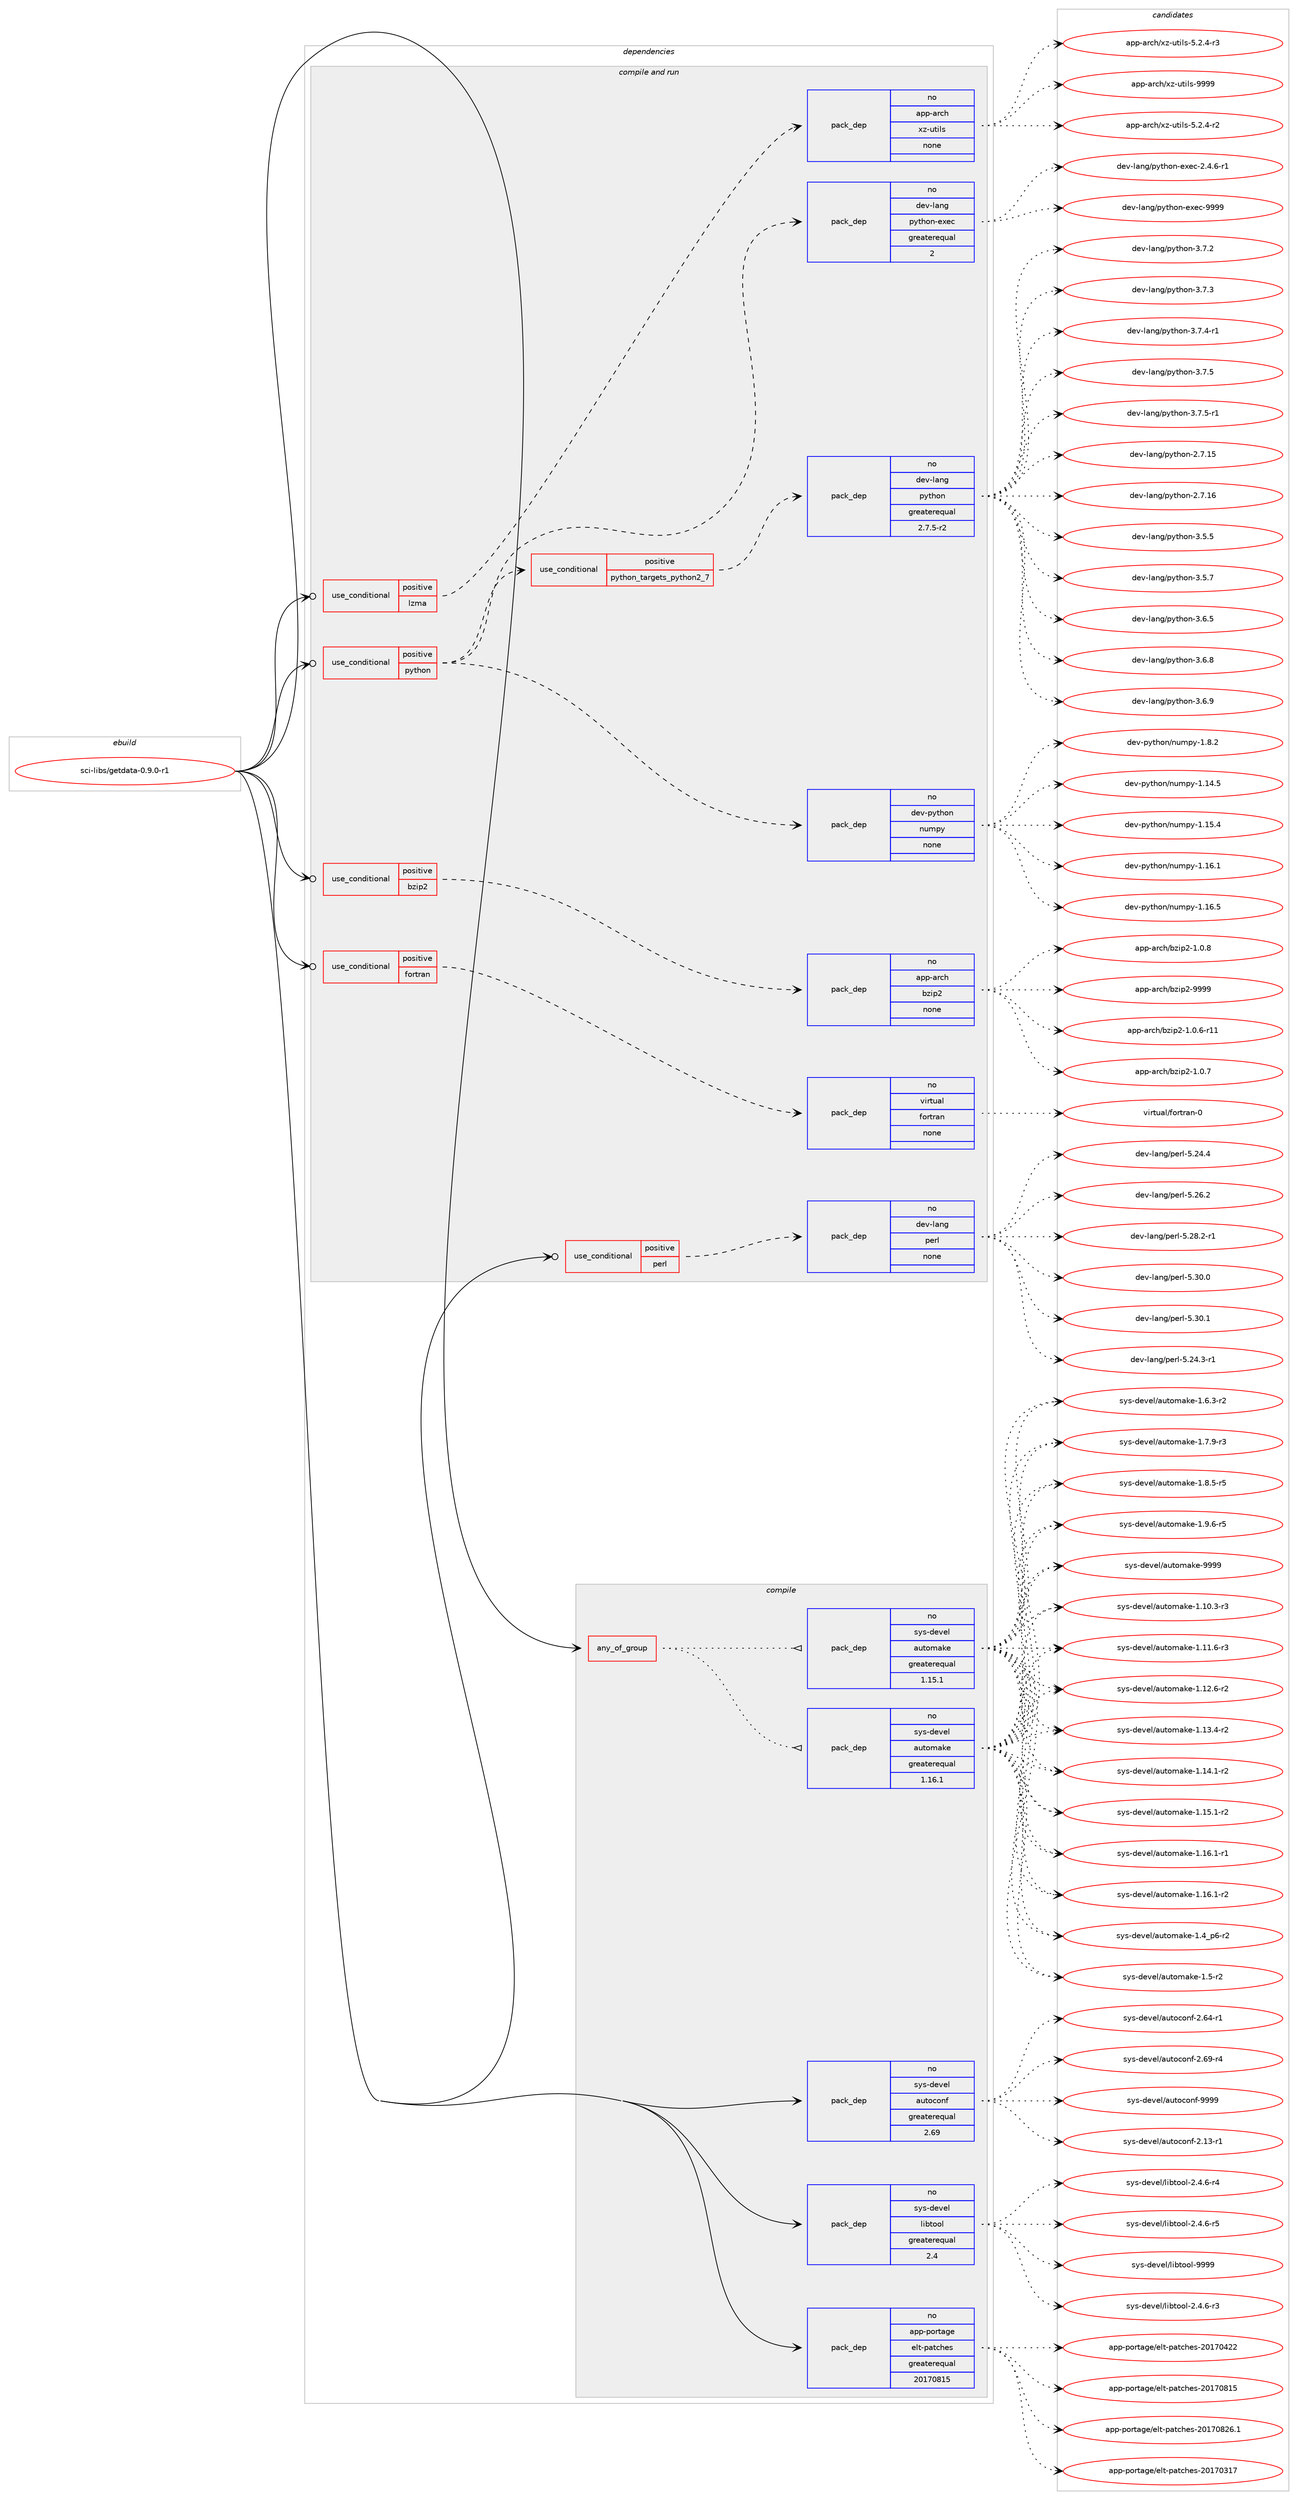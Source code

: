 digraph prolog {

# *************
# Graph options
# *************

newrank=true;
concentrate=true;
compound=true;
graph [rankdir=LR,fontname=Helvetica,fontsize=10,ranksep=1.5];#, ranksep=2.5, nodesep=0.2];
edge  [arrowhead=vee];
node  [fontname=Helvetica,fontsize=10];

# **********
# The ebuild
# **********

subgraph cluster_leftcol {
color=gray;
rank=same;
label=<<i>ebuild</i>>;
id [label="sci-libs/getdata-0.9.0-r1", color=red, width=4, href="../sci-libs/getdata-0.9.0-r1.svg"];
}

# ****************
# The dependencies
# ****************

subgraph cluster_midcol {
color=gray;
label=<<i>dependencies</i>>;
subgraph cluster_compile {
fillcolor="#eeeeee";
style=filled;
label=<<i>compile</i>>;
subgraph any14621 {
dependency857092 [label=<<TABLE BORDER="0" CELLBORDER="1" CELLSPACING="0" CELLPADDING="4"><TR><TD CELLPADDING="10">any_of_group</TD></TR></TABLE>>, shape=none, color=red];subgraph pack633867 {
dependency857093 [label=<<TABLE BORDER="0" CELLBORDER="1" CELLSPACING="0" CELLPADDING="4" WIDTH="220"><TR><TD ROWSPAN="6" CELLPADDING="30">pack_dep</TD></TR><TR><TD WIDTH="110">no</TD></TR><TR><TD>sys-devel</TD></TR><TR><TD>automake</TD></TR><TR><TD>greaterequal</TD></TR><TR><TD>1.16.1</TD></TR></TABLE>>, shape=none, color=blue];
}
dependency857092:e -> dependency857093:w [weight=20,style="dotted",arrowhead="oinv"];
subgraph pack633868 {
dependency857094 [label=<<TABLE BORDER="0" CELLBORDER="1" CELLSPACING="0" CELLPADDING="4" WIDTH="220"><TR><TD ROWSPAN="6" CELLPADDING="30">pack_dep</TD></TR><TR><TD WIDTH="110">no</TD></TR><TR><TD>sys-devel</TD></TR><TR><TD>automake</TD></TR><TR><TD>greaterequal</TD></TR><TR><TD>1.15.1</TD></TR></TABLE>>, shape=none, color=blue];
}
dependency857092:e -> dependency857094:w [weight=20,style="dotted",arrowhead="oinv"];
}
id:e -> dependency857092:w [weight=20,style="solid",arrowhead="vee"];
subgraph pack633869 {
dependency857095 [label=<<TABLE BORDER="0" CELLBORDER="1" CELLSPACING="0" CELLPADDING="4" WIDTH="220"><TR><TD ROWSPAN="6" CELLPADDING="30">pack_dep</TD></TR><TR><TD WIDTH="110">no</TD></TR><TR><TD>app-portage</TD></TR><TR><TD>elt-patches</TD></TR><TR><TD>greaterequal</TD></TR><TR><TD>20170815</TD></TR></TABLE>>, shape=none, color=blue];
}
id:e -> dependency857095:w [weight=20,style="solid",arrowhead="vee"];
subgraph pack633870 {
dependency857096 [label=<<TABLE BORDER="0" CELLBORDER="1" CELLSPACING="0" CELLPADDING="4" WIDTH="220"><TR><TD ROWSPAN="6" CELLPADDING="30">pack_dep</TD></TR><TR><TD WIDTH="110">no</TD></TR><TR><TD>sys-devel</TD></TR><TR><TD>autoconf</TD></TR><TR><TD>greaterequal</TD></TR><TR><TD>2.69</TD></TR></TABLE>>, shape=none, color=blue];
}
id:e -> dependency857096:w [weight=20,style="solid",arrowhead="vee"];
subgraph pack633871 {
dependency857097 [label=<<TABLE BORDER="0" CELLBORDER="1" CELLSPACING="0" CELLPADDING="4" WIDTH="220"><TR><TD ROWSPAN="6" CELLPADDING="30">pack_dep</TD></TR><TR><TD WIDTH="110">no</TD></TR><TR><TD>sys-devel</TD></TR><TR><TD>libtool</TD></TR><TR><TD>greaterequal</TD></TR><TR><TD>2.4</TD></TR></TABLE>>, shape=none, color=blue];
}
id:e -> dependency857097:w [weight=20,style="solid",arrowhead="vee"];
}
subgraph cluster_compileandrun {
fillcolor="#eeeeee";
style=filled;
label=<<i>compile and run</i>>;
subgraph cond208095 {
dependency857098 [label=<<TABLE BORDER="0" CELLBORDER="1" CELLSPACING="0" CELLPADDING="4"><TR><TD ROWSPAN="3" CELLPADDING="10">use_conditional</TD></TR><TR><TD>positive</TD></TR><TR><TD>bzip2</TD></TR></TABLE>>, shape=none, color=red];
subgraph pack633872 {
dependency857099 [label=<<TABLE BORDER="0" CELLBORDER="1" CELLSPACING="0" CELLPADDING="4" WIDTH="220"><TR><TD ROWSPAN="6" CELLPADDING="30">pack_dep</TD></TR><TR><TD WIDTH="110">no</TD></TR><TR><TD>app-arch</TD></TR><TR><TD>bzip2</TD></TR><TR><TD>none</TD></TR><TR><TD></TD></TR></TABLE>>, shape=none, color=blue];
}
dependency857098:e -> dependency857099:w [weight=20,style="dashed",arrowhead="vee"];
}
id:e -> dependency857098:w [weight=20,style="solid",arrowhead="odotvee"];
subgraph cond208096 {
dependency857100 [label=<<TABLE BORDER="0" CELLBORDER="1" CELLSPACING="0" CELLPADDING="4"><TR><TD ROWSPAN="3" CELLPADDING="10">use_conditional</TD></TR><TR><TD>positive</TD></TR><TR><TD>fortran</TD></TR></TABLE>>, shape=none, color=red];
subgraph pack633873 {
dependency857101 [label=<<TABLE BORDER="0" CELLBORDER="1" CELLSPACING="0" CELLPADDING="4" WIDTH="220"><TR><TD ROWSPAN="6" CELLPADDING="30">pack_dep</TD></TR><TR><TD WIDTH="110">no</TD></TR><TR><TD>virtual</TD></TR><TR><TD>fortran</TD></TR><TR><TD>none</TD></TR><TR><TD></TD></TR></TABLE>>, shape=none, color=blue];
}
dependency857100:e -> dependency857101:w [weight=20,style="dashed",arrowhead="vee"];
}
id:e -> dependency857100:w [weight=20,style="solid",arrowhead="odotvee"];
subgraph cond208097 {
dependency857102 [label=<<TABLE BORDER="0" CELLBORDER="1" CELLSPACING="0" CELLPADDING="4"><TR><TD ROWSPAN="3" CELLPADDING="10">use_conditional</TD></TR><TR><TD>positive</TD></TR><TR><TD>lzma</TD></TR></TABLE>>, shape=none, color=red];
subgraph pack633874 {
dependency857103 [label=<<TABLE BORDER="0" CELLBORDER="1" CELLSPACING="0" CELLPADDING="4" WIDTH="220"><TR><TD ROWSPAN="6" CELLPADDING="30">pack_dep</TD></TR><TR><TD WIDTH="110">no</TD></TR><TR><TD>app-arch</TD></TR><TR><TD>xz-utils</TD></TR><TR><TD>none</TD></TR><TR><TD></TD></TR></TABLE>>, shape=none, color=blue];
}
dependency857102:e -> dependency857103:w [weight=20,style="dashed",arrowhead="vee"];
}
id:e -> dependency857102:w [weight=20,style="solid",arrowhead="odotvee"];
subgraph cond208098 {
dependency857104 [label=<<TABLE BORDER="0" CELLBORDER="1" CELLSPACING="0" CELLPADDING="4"><TR><TD ROWSPAN="3" CELLPADDING="10">use_conditional</TD></TR><TR><TD>positive</TD></TR><TR><TD>perl</TD></TR></TABLE>>, shape=none, color=red];
subgraph pack633875 {
dependency857105 [label=<<TABLE BORDER="0" CELLBORDER="1" CELLSPACING="0" CELLPADDING="4" WIDTH="220"><TR><TD ROWSPAN="6" CELLPADDING="30">pack_dep</TD></TR><TR><TD WIDTH="110">no</TD></TR><TR><TD>dev-lang</TD></TR><TR><TD>perl</TD></TR><TR><TD>none</TD></TR><TR><TD></TD></TR></TABLE>>, shape=none, color=blue];
}
dependency857104:e -> dependency857105:w [weight=20,style="dashed",arrowhead="vee"];
}
id:e -> dependency857104:w [weight=20,style="solid",arrowhead="odotvee"];
subgraph cond208099 {
dependency857106 [label=<<TABLE BORDER="0" CELLBORDER="1" CELLSPACING="0" CELLPADDING="4"><TR><TD ROWSPAN="3" CELLPADDING="10">use_conditional</TD></TR><TR><TD>positive</TD></TR><TR><TD>python</TD></TR></TABLE>>, shape=none, color=red];
subgraph pack633876 {
dependency857107 [label=<<TABLE BORDER="0" CELLBORDER="1" CELLSPACING="0" CELLPADDING="4" WIDTH="220"><TR><TD ROWSPAN="6" CELLPADDING="30">pack_dep</TD></TR><TR><TD WIDTH="110">no</TD></TR><TR><TD>dev-python</TD></TR><TR><TD>numpy</TD></TR><TR><TD>none</TD></TR><TR><TD></TD></TR></TABLE>>, shape=none, color=blue];
}
dependency857106:e -> dependency857107:w [weight=20,style="dashed",arrowhead="vee"];
subgraph cond208100 {
dependency857108 [label=<<TABLE BORDER="0" CELLBORDER="1" CELLSPACING="0" CELLPADDING="4"><TR><TD ROWSPAN="3" CELLPADDING="10">use_conditional</TD></TR><TR><TD>positive</TD></TR><TR><TD>python_targets_python2_7</TD></TR></TABLE>>, shape=none, color=red];
subgraph pack633877 {
dependency857109 [label=<<TABLE BORDER="0" CELLBORDER="1" CELLSPACING="0" CELLPADDING="4" WIDTH="220"><TR><TD ROWSPAN="6" CELLPADDING="30">pack_dep</TD></TR><TR><TD WIDTH="110">no</TD></TR><TR><TD>dev-lang</TD></TR><TR><TD>python</TD></TR><TR><TD>greaterequal</TD></TR><TR><TD>2.7.5-r2</TD></TR></TABLE>>, shape=none, color=blue];
}
dependency857108:e -> dependency857109:w [weight=20,style="dashed",arrowhead="vee"];
}
dependency857106:e -> dependency857108:w [weight=20,style="dashed",arrowhead="vee"];
subgraph pack633878 {
dependency857110 [label=<<TABLE BORDER="0" CELLBORDER="1" CELLSPACING="0" CELLPADDING="4" WIDTH="220"><TR><TD ROWSPAN="6" CELLPADDING="30">pack_dep</TD></TR><TR><TD WIDTH="110">no</TD></TR><TR><TD>dev-lang</TD></TR><TR><TD>python-exec</TD></TR><TR><TD>greaterequal</TD></TR><TR><TD>2</TD></TR></TABLE>>, shape=none, color=blue];
}
dependency857106:e -> dependency857110:w [weight=20,style="dashed",arrowhead="vee"];
}
id:e -> dependency857106:w [weight=20,style="solid",arrowhead="odotvee"];
}
subgraph cluster_run {
fillcolor="#eeeeee";
style=filled;
label=<<i>run</i>>;
}
}

# **************
# The candidates
# **************

subgraph cluster_choices {
rank=same;
color=gray;
label=<<i>candidates</i>>;

subgraph choice633867 {
color=black;
nodesep=1;
choice11512111545100101118101108479711711611110997107101454946494846514511451 [label="sys-devel/automake-1.10.3-r3", color=red, width=4,href="../sys-devel/automake-1.10.3-r3.svg"];
choice11512111545100101118101108479711711611110997107101454946494946544511451 [label="sys-devel/automake-1.11.6-r3", color=red, width=4,href="../sys-devel/automake-1.11.6-r3.svg"];
choice11512111545100101118101108479711711611110997107101454946495046544511450 [label="sys-devel/automake-1.12.6-r2", color=red, width=4,href="../sys-devel/automake-1.12.6-r2.svg"];
choice11512111545100101118101108479711711611110997107101454946495146524511450 [label="sys-devel/automake-1.13.4-r2", color=red, width=4,href="../sys-devel/automake-1.13.4-r2.svg"];
choice11512111545100101118101108479711711611110997107101454946495246494511450 [label="sys-devel/automake-1.14.1-r2", color=red, width=4,href="../sys-devel/automake-1.14.1-r2.svg"];
choice11512111545100101118101108479711711611110997107101454946495346494511450 [label="sys-devel/automake-1.15.1-r2", color=red, width=4,href="../sys-devel/automake-1.15.1-r2.svg"];
choice11512111545100101118101108479711711611110997107101454946495446494511449 [label="sys-devel/automake-1.16.1-r1", color=red, width=4,href="../sys-devel/automake-1.16.1-r1.svg"];
choice11512111545100101118101108479711711611110997107101454946495446494511450 [label="sys-devel/automake-1.16.1-r2", color=red, width=4,href="../sys-devel/automake-1.16.1-r2.svg"];
choice115121115451001011181011084797117116111109971071014549465295112544511450 [label="sys-devel/automake-1.4_p6-r2", color=red, width=4,href="../sys-devel/automake-1.4_p6-r2.svg"];
choice11512111545100101118101108479711711611110997107101454946534511450 [label="sys-devel/automake-1.5-r2", color=red, width=4,href="../sys-devel/automake-1.5-r2.svg"];
choice115121115451001011181011084797117116111109971071014549465446514511450 [label="sys-devel/automake-1.6.3-r2", color=red, width=4,href="../sys-devel/automake-1.6.3-r2.svg"];
choice115121115451001011181011084797117116111109971071014549465546574511451 [label="sys-devel/automake-1.7.9-r3", color=red, width=4,href="../sys-devel/automake-1.7.9-r3.svg"];
choice115121115451001011181011084797117116111109971071014549465646534511453 [label="sys-devel/automake-1.8.5-r5", color=red, width=4,href="../sys-devel/automake-1.8.5-r5.svg"];
choice115121115451001011181011084797117116111109971071014549465746544511453 [label="sys-devel/automake-1.9.6-r5", color=red, width=4,href="../sys-devel/automake-1.9.6-r5.svg"];
choice115121115451001011181011084797117116111109971071014557575757 [label="sys-devel/automake-9999", color=red, width=4,href="../sys-devel/automake-9999.svg"];
dependency857093:e -> choice11512111545100101118101108479711711611110997107101454946494846514511451:w [style=dotted,weight="100"];
dependency857093:e -> choice11512111545100101118101108479711711611110997107101454946494946544511451:w [style=dotted,weight="100"];
dependency857093:e -> choice11512111545100101118101108479711711611110997107101454946495046544511450:w [style=dotted,weight="100"];
dependency857093:e -> choice11512111545100101118101108479711711611110997107101454946495146524511450:w [style=dotted,weight="100"];
dependency857093:e -> choice11512111545100101118101108479711711611110997107101454946495246494511450:w [style=dotted,weight="100"];
dependency857093:e -> choice11512111545100101118101108479711711611110997107101454946495346494511450:w [style=dotted,weight="100"];
dependency857093:e -> choice11512111545100101118101108479711711611110997107101454946495446494511449:w [style=dotted,weight="100"];
dependency857093:e -> choice11512111545100101118101108479711711611110997107101454946495446494511450:w [style=dotted,weight="100"];
dependency857093:e -> choice115121115451001011181011084797117116111109971071014549465295112544511450:w [style=dotted,weight="100"];
dependency857093:e -> choice11512111545100101118101108479711711611110997107101454946534511450:w [style=dotted,weight="100"];
dependency857093:e -> choice115121115451001011181011084797117116111109971071014549465446514511450:w [style=dotted,weight="100"];
dependency857093:e -> choice115121115451001011181011084797117116111109971071014549465546574511451:w [style=dotted,weight="100"];
dependency857093:e -> choice115121115451001011181011084797117116111109971071014549465646534511453:w [style=dotted,weight="100"];
dependency857093:e -> choice115121115451001011181011084797117116111109971071014549465746544511453:w [style=dotted,weight="100"];
dependency857093:e -> choice115121115451001011181011084797117116111109971071014557575757:w [style=dotted,weight="100"];
}
subgraph choice633868 {
color=black;
nodesep=1;
choice11512111545100101118101108479711711611110997107101454946494846514511451 [label="sys-devel/automake-1.10.3-r3", color=red, width=4,href="../sys-devel/automake-1.10.3-r3.svg"];
choice11512111545100101118101108479711711611110997107101454946494946544511451 [label="sys-devel/automake-1.11.6-r3", color=red, width=4,href="../sys-devel/automake-1.11.6-r3.svg"];
choice11512111545100101118101108479711711611110997107101454946495046544511450 [label="sys-devel/automake-1.12.6-r2", color=red, width=4,href="../sys-devel/automake-1.12.6-r2.svg"];
choice11512111545100101118101108479711711611110997107101454946495146524511450 [label="sys-devel/automake-1.13.4-r2", color=red, width=4,href="../sys-devel/automake-1.13.4-r2.svg"];
choice11512111545100101118101108479711711611110997107101454946495246494511450 [label="sys-devel/automake-1.14.1-r2", color=red, width=4,href="../sys-devel/automake-1.14.1-r2.svg"];
choice11512111545100101118101108479711711611110997107101454946495346494511450 [label="sys-devel/automake-1.15.1-r2", color=red, width=4,href="../sys-devel/automake-1.15.1-r2.svg"];
choice11512111545100101118101108479711711611110997107101454946495446494511449 [label="sys-devel/automake-1.16.1-r1", color=red, width=4,href="../sys-devel/automake-1.16.1-r1.svg"];
choice11512111545100101118101108479711711611110997107101454946495446494511450 [label="sys-devel/automake-1.16.1-r2", color=red, width=4,href="../sys-devel/automake-1.16.1-r2.svg"];
choice115121115451001011181011084797117116111109971071014549465295112544511450 [label="sys-devel/automake-1.4_p6-r2", color=red, width=4,href="../sys-devel/automake-1.4_p6-r2.svg"];
choice11512111545100101118101108479711711611110997107101454946534511450 [label="sys-devel/automake-1.5-r2", color=red, width=4,href="../sys-devel/automake-1.5-r2.svg"];
choice115121115451001011181011084797117116111109971071014549465446514511450 [label="sys-devel/automake-1.6.3-r2", color=red, width=4,href="../sys-devel/automake-1.6.3-r2.svg"];
choice115121115451001011181011084797117116111109971071014549465546574511451 [label="sys-devel/automake-1.7.9-r3", color=red, width=4,href="../sys-devel/automake-1.7.9-r3.svg"];
choice115121115451001011181011084797117116111109971071014549465646534511453 [label="sys-devel/automake-1.8.5-r5", color=red, width=4,href="../sys-devel/automake-1.8.5-r5.svg"];
choice115121115451001011181011084797117116111109971071014549465746544511453 [label="sys-devel/automake-1.9.6-r5", color=red, width=4,href="../sys-devel/automake-1.9.6-r5.svg"];
choice115121115451001011181011084797117116111109971071014557575757 [label="sys-devel/automake-9999", color=red, width=4,href="../sys-devel/automake-9999.svg"];
dependency857094:e -> choice11512111545100101118101108479711711611110997107101454946494846514511451:w [style=dotted,weight="100"];
dependency857094:e -> choice11512111545100101118101108479711711611110997107101454946494946544511451:w [style=dotted,weight="100"];
dependency857094:e -> choice11512111545100101118101108479711711611110997107101454946495046544511450:w [style=dotted,weight="100"];
dependency857094:e -> choice11512111545100101118101108479711711611110997107101454946495146524511450:w [style=dotted,weight="100"];
dependency857094:e -> choice11512111545100101118101108479711711611110997107101454946495246494511450:w [style=dotted,weight="100"];
dependency857094:e -> choice11512111545100101118101108479711711611110997107101454946495346494511450:w [style=dotted,weight="100"];
dependency857094:e -> choice11512111545100101118101108479711711611110997107101454946495446494511449:w [style=dotted,weight="100"];
dependency857094:e -> choice11512111545100101118101108479711711611110997107101454946495446494511450:w [style=dotted,weight="100"];
dependency857094:e -> choice115121115451001011181011084797117116111109971071014549465295112544511450:w [style=dotted,weight="100"];
dependency857094:e -> choice11512111545100101118101108479711711611110997107101454946534511450:w [style=dotted,weight="100"];
dependency857094:e -> choice115121115451001011181011084797117116111109971071014549465446514511450:w [style=dotted,weight="100"];
dependency857094:e -> choice115121115451001011181011084797117116111109971071014549465546574511451:w [style=dotted,weight="100"];
dependency857094:e -> choice115121115451001011181011084797117116111109971071014549465646534511453:w [style=dotted,weight="100"];
dependency857094:e -> choice115121115451001011181011084797117116111109971071014549465746544511453:w [style=dotted,weight="100"];
dependency857094:e -> choice115121115451001011181011084797117116111109971071014557575757:w [style=dotted,weight="100"];
}
subgraph choice633869 {
color=black;
nodesep=1;
choice97112112451121111141169710310147101108116451129711699104101115455048495548514955 [label="app-portage/elt-patches-20170317", color=red, width=4,href="../app-portage/elt-patches-20170317.svg"];
choice97112112451121111141169710310147101108116451129711699104101115455048495548525050 [label="app-portage/elt-patches-20170422", color=red, width=4,href="../app-portage/elt-patches-20170422.svg"];
choice97112112451121111141169710310147101108116451129711699104101115455048495548564953 [label="app-portage/elt-patches-20170815", color=red, width=4,href="../app-portage/elt-patches-20170815.svg"];
choice971121124511211111411697103101471011081164511297116991041011154550484955485650544649 [label="app-portage/elt-patches-20170826.1", color=red, width=4,href="../app-portage/elt-patches-20170826.1.svg"];
dependency857095:e -> choice97112112451121111141169710310147101108116451129711699104101115455048495548514955:w [style=dotted,weight="100"];
dependency857095:e -> choice97112112451121111141169710310147101108116451129711699104101115455048495548525050:w [style=dotted,weight="100"];
dependency857095:e -> choice97112112451121111141169710310147101108116451129711699104101115455048495548564953:w [style=dotted,weight="100"];
dependency857095:e -> choice971121124511211111411697103101471011081164511297116991041011154550484955485650544649:w [style=dotted,weight="100"];
}
subgraph choice633870 {
color=black;
nodesep=1;
choice1151211154510010111810110847971171161119911111010245504649514511449 [label="sys-devel/autoconf-2.13-r1", color=red, width=4,href="../sys-devel/autoconf-2.13-r1.svg"];
choice1151211154510010111810110847971171161119911111010245504654524511449 [label="sys-devel/autoconf-2.64-r1", color=red, width=4,href="../sys-devel/autoconf-2.64-r1.svg"];
choice1151211154510010111810110847971171161119911111010245504654574511452 [label="sys-devel/autoconf-2.69-r4", color=red, width=4,href="../sys-devel/autoconf-2.69-r4.svg"];
choice115121115451001011181011084797117116111991111101024557575757 [label="sys-devel/autoconf-9999", color=red, width=4,href="../sys-devel/autoconf-9999.svg"];
dependency857096:e -> choice1151211154510010111810110847971171161119911111010245504649514511449:w [style=dotted,weight="100"];
dependency857096:e -> choice1151211154510010111810110847971171161119911111010245504654524511449:w [style=dotted,weight="100"];
dependency857096:e -> choice1151211154510010111810110847971171161119911111010245504654574511452:w [style=dotted,weight="100"];
dependency857096:e -> choice115121115451001011181011084797117116111991111101024557575757:w [style=dotted,weight="100"];
}
subgraph choice633871 {
color=black;
nodesep=1;
choice1151211154510010111810110847108105981161111111084550465246544511451 [label="sys-devel/libtool-2.4.6-r3", color=red, width=4,href="../sys-devel/libtool-2.4.6-r3.svg"];
choice1151211154510010111810110847108105981161111111084550465246544511452 [label="sys-devel/libtool-2.4.6-r4", color=red, width=4,href="../sys-devel/libtool-2.4.6-r4.svg"];
choice1151211154510010111810110847108105981161111111084550465246544511453 [label="sys-devel/libtool-2.4.6-r5", color=red, width=4,href="../sys-devel/libtool-2.4.6-r5.svg"];
choice1151211154510010111810110847108105981161111111084557575757 [label="sys-devel/libtool-9999", color=red, width=4,href="../sys-devel/libtool-9999.svg"];
dependency857097:e -> choice1151211154510010111810110847108105981161111111084550465246544511451:w [style=dotted,weight="100"];
dependency857097:e -> choice1151211154510010111810110847108105981161111111084550465246544511452:w [style=dotted,weight="100"];
dependency857097:e -> choice1151211154510010111810110847108105981161111111084550465246544511453:w [style=dotted,weight="100"];
dependency857097:e -> choice1151211154510010111810110847108105981161111111084557575757:w [style=dotted,weight="100"];
}
subgraph choice633872 {
color=black;
nodesep=1;
choice97112112459711499104479812210511250454946484654451144949 [label="app-arch/bzip2-1.0.6-r11", color=red, width=4,href="../app-arch/bzip2-1.0.6-r11.svg"];
choice97112112459711499104479812210511250454946484655 [label="app-arch/bzip2-1.0.7", color=red, width=4,href="../app-arch/bzip2-1.0.7.svg"];
choice97112112459711499104479812210511250454946484656 [label="app-arch/bzip2-1.0.8", color=red, width=4,href="../app-arch/bzip2-1.0.8.svg"];
choice971121124597114991044798122105112504557575757 [label="app-arch/bzip2-9999", color=red, width=4,href="../app-arch/bzip2-9999.svg"];
dependency857099:e -> choice97112112459711499104479812210511250454946484654451144949:w [style=dotted,weight="100"];
dependency857099:e -> choice97112112459711499104479812210511250454946484655:w [style=dotted,weight="100"];
dependency857099:e -> choice97112112459711499104479812210511250454946484656:w [style=dotted,weight="100"];
dependency857099:e -> choice971121124597114991044798122105112504557575757:w [style=dotted,weight="100"];
}
subgraph choice633873 {
color=black;
nodesep=1;
choice1181051141161179710847102111114116114971104548 [label="virtual/fortran-0", color=red, width=4,href="../virtual/fortran-0.svg"];
dependency857101:e -> choice1181051141161179710847102111114116114971104548:w [style=dotted,weight="100"];
}
subgraph choice633874 {
color=black;
nodesep=1;
choice9711211245971149910447120122451171161051081154553465046524511450 [label="app-arch/xz-utils-5.2.4-r2", color=red, width=4,href="../app-arch/xz-utils-5.2.4-r2.svg"];
choice9711211245971149910447120122451171161051081154553465046524511451 [label="app-arch/xz-utils-5.2.4-r3", color=red, width=4,href="../app-arch/xz-utils-5.2.4-r3.svg"];
choice9711211245971149910447120122451171161051081154557575757 [label="app-arch/xz-utils-9999", color=red, width=4,href="../app-arch/xz-utils-9999.svg"];
dependency857103:e -> choice9711211245971149910447120122451171161051081154553465046524511450:w [style=dotted,weight="100"];
dependency857103:e -> choice9711211245971149910447120122451171161051081154553465046524511451:w [style=dotted,weight="100"];
dependency857103:e -> choice9711211245971149910447120122451171161051081154557575757:w [style=dotted,weight="100"];
}
subgraph choice633875 {
color=black;
nodesep=1;
choice100101118451089711010347112101114108455346505246514511449 [label="dev-lang/perl-5.24.3-r1", color=red, width=4,href="../dev-lang/perl-5.24.3-r1.svg"];
choice10010111845108971101034711210111410845534650524652 [label="dev-lang/perl-5.24.4", color=red, width=4,href="../dev-lang/perl-5.24.4.svg"];
choice10010111845108971101034711210111410845534650544650 [label="dev-lang/perl-5.26.2", color=red, width=4,href="../dev-lang/perl-5.26.2.svg"];
choice100101118451089711010347112101114108455346505646504511449 [label="dev-lang/perl-5.28.2-r1", color=red, width=4,href="../dev-lang/perl-5.28.2-r1.svg"];
choice10010111845108971101034711210111410845534651484648 [label="dev-lang/perl-5.30.0", color=red, width=4,href="../dev-lang/perl-5.30.0.svg"];
choice10010111845108971101034711210111410845534651484649 [label="dev-lang/perl-5.30.1", color=red, width=4,href="../dev-lang/perl-5.30.1.svg"];
dependency857105:e -> choice100101118451089711010347112101114108455346505246514511449:w [style=dotted,weight="100"];
dependency857105:e -> choice10010111845108971101034711210111410845534650524652:w [style=dotted,weight="100"];
dependency857105:e -> choice10010111845108971101034711210111410845534650544650:w [style=dotted,weight="100"];
dependency857105:e -> choice100101118451089711010347112101114108455346505646504511449:w [style=dotted,weight="100"];
dependency857105:e -> choice10010111845108971101034711210111410845534651484648:w [style=dotted,weight="100"];
dependency857105:e -> choice10010111845108971101034711210111410845534651484649:w [style=dotted,weight="100"];
}
subgraph choice633876 {
color=black;
nodesep=1;
choice100101118451121211161041111104711011710911212145494649524653 [label="dev-python/numpy-1.14.5", color=red, width=4,href="../dev-python/numpy-1.14.5.svg"];
choice100101118451121211161041111104711011710911212145494649534652 [label="dev-python/numpy-1.15.4", color=red, width=4,href="../dev-python/numpy-1.15.4.svg"];
choice100101118451121211161041111104711011710911212145494649544649 [label="dev-python/numpy-1.16.1", color=red, width=4,href="../dev-python/numpy-1.16.1.svg"];
choice100101118451121211161041111104711011710911212145494649544653 [label="dev-python/numpy-1.16.5", color=red, width=4,href="../dev-python/numpy-1.16.5.svg"];
choice1001011184511212111610411111047110117109112121454946564650 [label="dev-python/numpy-1.8.2", color=red, width=4,href="../dev-python/numpy-1.8.2.svg"];
dependency857107:e -> choice100101118451121211161041111104711011710911212145494649524653:w [style=dotted,weight="100"];
dependency857107:e -> choice100101118451121211161041111104711011710911212145494649534652:w [style=dotted,weight="100"];
dependency857107:e -> choice100101118451121211161041111104711011710911212145494649544649:w [style=dotted,weight="100"];
dependency857107:e -> choice100101118451121211161041111104711011710911212145494649544653:w [style=dotted,weight="100"];
dependency857107:e -> choice1001011184511212111610411111047110117109112121454946564650:w [style=dotted,weight="100"];
}
subgraph choice633877 {
color=black;
nodesep=1;
choice10010111845108971101034711212111610411111045504655464953 [label="dev-lang/python-2.7.15", color=red, width=4,href="../dev-lang/python-2.7.15.svg"];
choice10010111845108971101034711212111610411111045504655464954 [label="dev-lang/python-2.7.16", color=red, width=4,href="../dev-lang/python-2.7.16.svg"];
choice100101118451089711010347112121116104111110455146534653 [label="dev-lang/python-3.5.5", color=red, width=4,href="../dev-lang/python-3.5.5.svg"];
choice100101118451089711010347112121116104111110455146534655 [label="dev-lang/python-3.5.7", color=red, width=4,href="../dev-lang/python-3.5.7.svg"];
choice100101118451089711010347112121116104111110455146544653 [label="dev-lang/python-3.6.5", color=red, width=4,href="../dev-lang/python-3.6.5.svg"];
choice100101118451089711010347112121116104111110455146544656 [label="dev-lang/python-3.6.8", color=red, width=4,href="../dev-lang/python-3.6.8.svg"];
choice100101118451089711010347112121116104111110455146544657 [label="dev-lang/python-3.6.9", color=red, width=4,href="../dev-lang/python-3.6.9.svg"];
choice100101118451089711010347112121116104111110455146554650 [label="dev-lang/python-3.7.2", color=red, width=4,href="../dev-lang/python-3.7.2.svg"];
choice100101118451089711010347112121116104111110455146554651 [label="dev-lang/python-3.7.3", color=red, width=4,href="../dev-lang/python-3.7.3.svg"];
choice1001011184510897110103471121211161041111104551465546524511449 [label="dev-lang/python-3.7.4-r1", color=red, width=4,href="../dev-lang/python-3.7.4-r1.svg"];
choice100101118451089711010347112121116104111110455146554653 [label="dev-lang/python-3.7.5", color=red, width=4,href="../dev-lang/python-3.7.5.svg"];
choice1001011184510897110103471121211161041111104551465546534511449 [label="dev-lang/python-3.7.5-r1", color=red, width=4,href="../dev-lang/python-3.7.5-r1.svg"];
dependency857109:e -> choice10010111845108971101034711212111610411111045504655464953:w [style=dotted,weight="100"];
dependency857109:e -> choice10010111845108971101034711212111610411111045504655464954:w [style=dotted,weight="100"];
dependency857109:e -> choice100101118451089711010347112121116104111110455146534653:w [style=dotted,weight="100"];
dependency857109:e -> choice100101118451089711010347112121116104111110455146534655:w [style=dotted,weight="100"];
dependency857109:e -> choice100101118451089711010347112121116104111110455146544653:w [style=dotted,weight="100"];
dependency857109:e -> choice100101118451089711010347112121116104111110455146544656:w [style=dotted,weight="100"];
dependency857109:e -> choice100101118451089711010347112121116104111110455146544657:w [style=dotted,weight="100"];
dependency857109:e -> choice100101118451089711010347112121116104111110455146554650:w [style=dotted,weight="100"];
dependency857109:e -> choice100101118451089711010347112121116104111110455146554651:w [style=dotted,weight="100"];
dependency857109:e -> choice1001011184510897110103471121211161041111104551465546524511449:w [style=dotted,weight="100"];
dependency857109:e -> choice100101118451089711010347112121116104111110455146554653:w [style=dotted,weight="100"];
dependency857109:e -> choice1001011184510897110103471121211161041111104551465546534511449:w [style=dotted,weight="100"];
}
subgraph choice633878 {
color=black;
nodesep=1;
choice10010111845108971101034711212111610411111045101120101994550465246544511449 [label="dev-lang/python-exec-2.4.6-r1", color=red, width=4,href="../dev-lang/python-exec-2.4.6-r1.svg"];
choice10010111845108971101034711212111610411111045101120101994557575757 [label="dev-lang/python-exec-9999", color=red, width=4,href="../dev-lang/python-exec-9999.svg"];
dependency857110:e -> choice10010111845108971101034711212111610411111045101120101994550465246544511449:w [style=dotted,weight="100"];
dependency857110:e -> choice10010111845108971101034711212111610411111045101120101994557575757:w [style=dotted,weight="100"];
}
}

}
